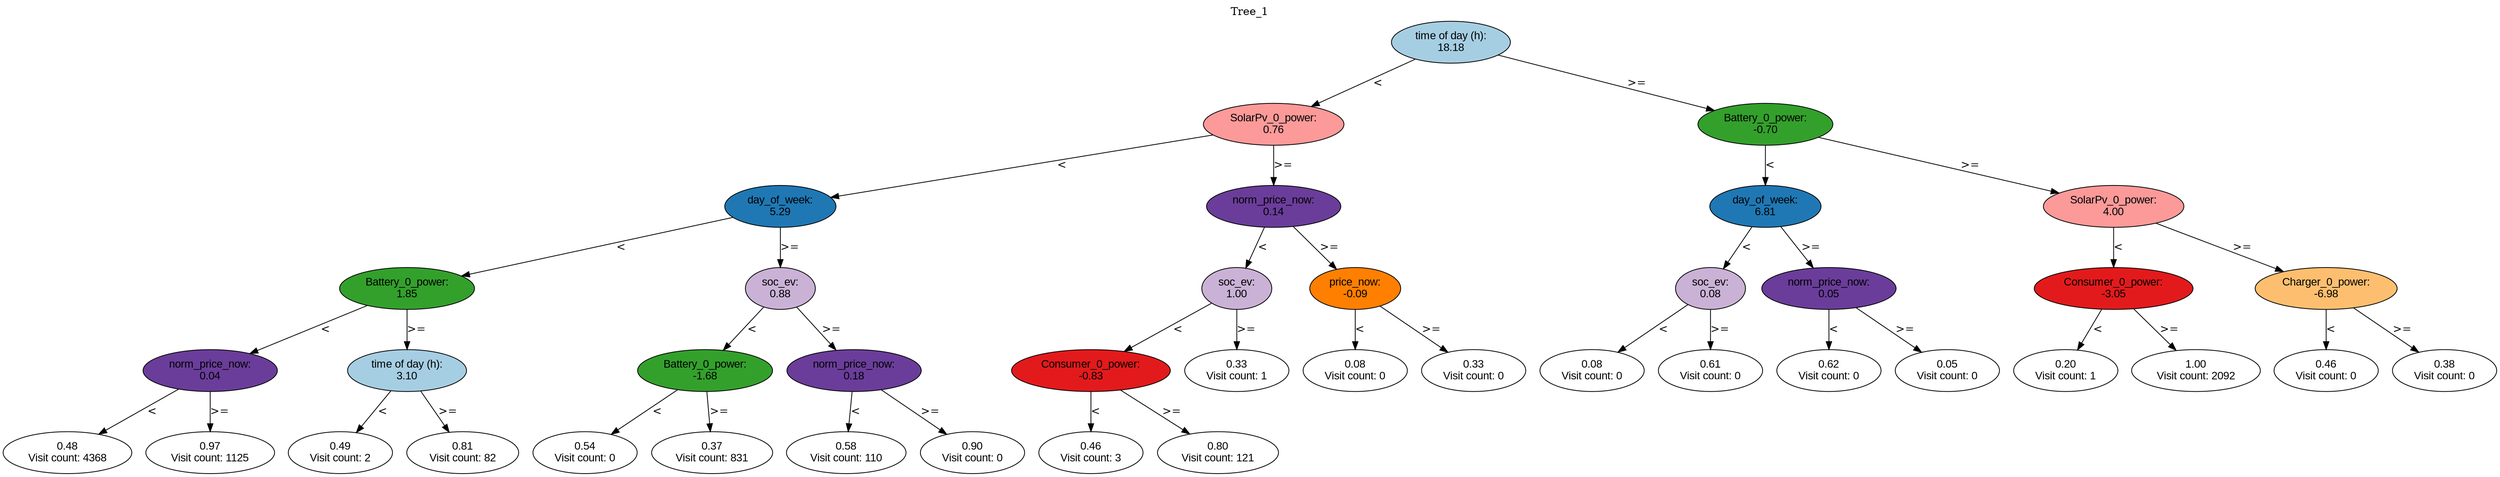 digraph BST {
    node [fontname="Arial" style=filled colorscheme=paired12];
    0 [ label = "time of day (h):
18.18" fillcolor=1];
    1 [ label = "SolarPv_0_power:
0.76" fillcolor=5];
    2 [ label = "day_of_week:
5.29" fillcolor=2];
    3 [ label = "Battery_0_power:
1.85" fillcolor=4];
    4 [ label = "norm_price_now:
0.04" fillcolor=10];
    5 [ label = "0.48
Visit count: 4368" fillcolor=white];
    6 [ label = "0.97
Visit count: 1125" fillcolor=white];
    7 [ label = "time of day (h):
3.10" fillcolor=1];
    8 [ label = "0.49
Visit count: 2" fillcolor=white];
    9 [ label = "0.81
Visit count: 82" fillcolor=white];
    10 [ label = "soc_ev:
0.88" fillcolor=9];
    11 [ label = "Battery_0_power:
-1.68" fillcolor=4];
    12 [ label = "0.54
Visit count: 0" fillcolor=white];
    13 [ label = "0.37
Visit count: 831" fillcolor=white];
    14 [ label = "norm_price_now:
0.18" fillcolor=10];
    15 [ label = "0.58
Visit count: 110" fillcolor=white];
    16 [ label = "0.90
Visit count: 0" fillcolor=white];
    17 [ label = "norm_price_now:
0.14" fillcolor=10];
    18 [ label = "soc_ev:
1.00" fillcolor=9];
    19 [ label = "Consumer_0_power:
-0.83" fillcolor=6];
    20 [ label = "0.46
Visit count: 3" fillcolor=white];
    21 [ label = "0.80
Visit count: 121" fillcolor=white];
    22 [ label = "0.33
Visit count: 1" fillcolor=white];
    23 [ label = "price_now:
-0.09" fillcolor=8];
    24 [ label = "0.08
Visit count: 0" fillcolor=white];
    25 [ label = "0.33
Visit count: 0" fillcolor=white];
    26 [ label = "Battery_0_power:
-0.70" fillcolor=4];
    27 [ label = "day_of_week:
6.81" fillcolor=2];
    28 [ label = "soc_ev:
0.08" fillcolor=9];
    29 [ label = "0.08
Visit count: 0" fillcolor=white];
    30 [ label = "0.61
Visit count: 0" fillcolor=white];
    31 [ label = "norm_price_now:
0.05" fillcolor=10];
    32 [ label = "0.62
Visit count: 0" fillcolor=white];
    33 [ label = "0.05
Visit count: 0" fillcolor=white];
    34 [ label = "SolarPv_0_power:
4.00" fillcolor=5];
    35 [ label = "Consumer_0_power:
-3.05" fillcolor=6];
    36 [ label = "0.20
Visit count: 1" fillcolor=white];
    37 [ label = "1.00
Visit count: 2092" fillcolor=white];
    38 [ label = "Charger_0_power:
-6.98" fillcolor=7];
    39 [ label = "0.46
Visit count: 0" fillcolor=white];
    40 [ label = "0.38
Visit count: 0" fillcolor=white];

    0  -> 1[ label = "<"];
    0  -> 26[ label = ">="];
    1  -> 2[ label = "<"];
    1  -> 17[ label = ">="];
    2  -> 3[ label = "<"];
    2  -> 10[ label = ">="];
    3  -> 4[ label = "<"];
    3  -> 7[ label = ">="];
    4  -> 5[ label = "<"];
    4  -> 6[ label = ">="];
    7  -> 8[ label = "<"];
    7  -> 9[ label = ">="];
    10  -> 11[ label = "<"];
    10  -> 14[ label = ">="];
    11  -> 12[ label = "<"];
    11  -> 13[ label = ">="];
    14  -> 15[ label = "<"];
    14  -> 16[ label = ">="];
    17  -> 18[ label = "<"];
    17  -> 23[ label = ">="];
    18  -> 19[ label = "<"];
    18  -> 22[ label = ">="];
    19  -> 20[ label = "<"];
    19  -> 21[ label = ">="];
    23  -> 24[ label = "<"];
    23  -> 25[ label = ">="];
    26  -> 27[ label = "<"];
    26  -> 34[ label = ">="];
    27  -> 28[ label = "<"];
    27  -> 31[ label = ">="];
    28  -> 29[ label = "<"];
    28  -> 30[ label = ">="];
    31  -> 32[ label = "<"];
    31  -> 33[ label = ">="];
    34  -> 35[ label = "<"];
    34  -> 38[ label = ">="];
    35  -> 36[ label = "<"];
    35  -> 37[ label = ">="];
    38  -> 39[ label = "<"];
    38  -> 40[ label = ">="];

    labelloc="t";
    label="Tree_1";
}